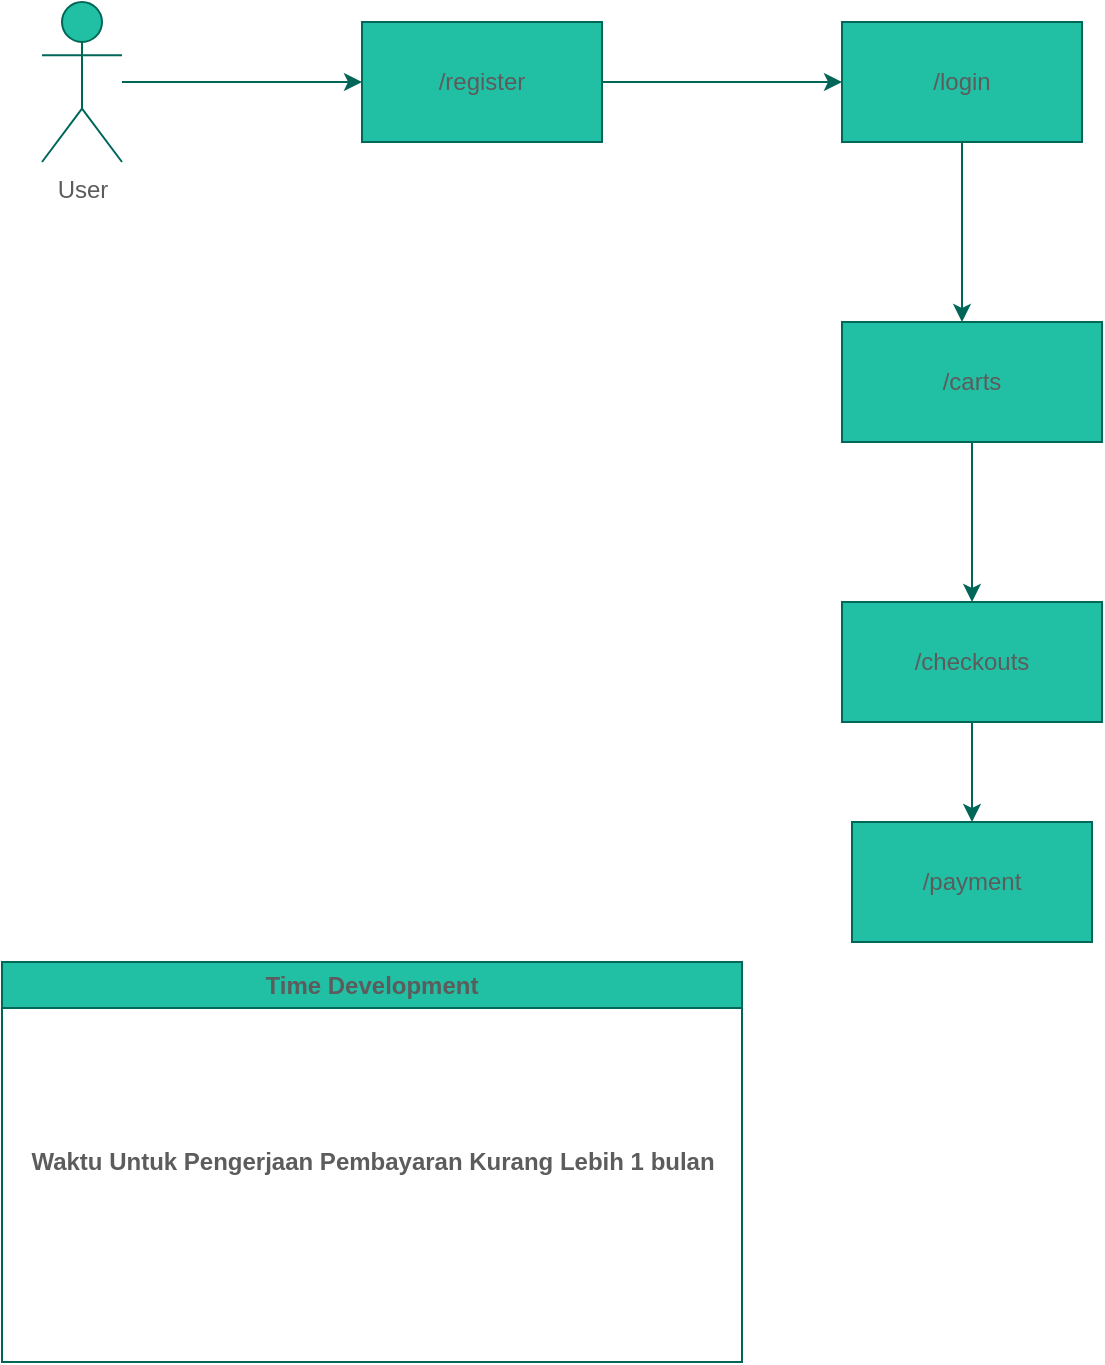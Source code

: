 <mxfile version="24.2.1" type="github">
  <diagram id="C5RBs43oDa-KdzZeNtuy" name="Page-1">
    <mxGraphModel dx="1389" dy="770" grid="1" gridSize="10" guides="1" tooltips="1" connect="1" arrows="1" fold="1" page="1" pageScale="1" pageWidth="827" pageHeight="1169" math="0" shadow="0">
      <root>
        <mxCell id="WIyWlLk6GJQsqaUBKTNV-0" />
        <mxCell id="WIyWlLk6GJQsqaUBKTNV-1" parent="WIyWlLk6GJQsqaUBKTNV-0" />
        <mxCell id="9B1v1pdBhvSLApPl_Ho6-3" style="edgeStyle=orthogonalEdgeStyle;rounded=0;orthogonalLoop=1;jettySize=auto;html=1;labelBackgroundColor=none;strokeColor=#006658;fontColor=default;" edge="1" parent="WIyWlLk6GJQsqaUBKTNV-1" source="9B1v1pdBhvSLApPl_Ho6-0">
          <mxGeometry relative="1" as="geometry">
            <mxPoint x="240" y="200" as="targetPoint" />
          </mxGeometry>
        </mxCell>
        <mxCell id="9B1v1pdBhvSLApPl_Ho6-0" value="User&lt;div&gt;&lt;br&gt;&lt;/div&gt;" style="shape=umlActor;verticalLabelPosition=bottom;verticalAlign=top;html=1;outlineConnect=0;labelBackgroundColor=none;fillColor=#21C0A5;strokeColor=#006658;fontColor=#5C5C5C;" vertex="1" parent="WIyWlLk6GJQsqaUBKTNV-1">
          <mxGeometry x="80" y="160" width="40" height="80" as="geometry" />
        </mxCell>
        <mxCell id="9B1v1pdBhvSLApPl_Ho6-5" style="edgeStyle=orthogonalEdgeStyle;rounded=0;orthogonalLoop=1;jettySize=auto;html=1;labelBackgroundColor=none;strokeColor=#006658;fontColor=default;" edge="1" parent="WIyWlLk6GJQsqaUBKTNV-1" source="9B1v1pdBhvSLApPl_Ho6-4">
          <mxGeometry relative="1" as="geometry">
            <mxPoint x="480" y="200" as="targetPoint" />
          </mxGeometry>
        </mxCell>
        <mxCell id="9B1v1pdBhvSLApPl_Ho6-4" value="/register" style="rounded=0;whiteSpace=wrap;html=1;labelBackgroundColor=none;fillColor=#21C0A5;strokeColor=#006658;fontColor=#5C5C5C;" vertex="1" parent="WIyWlLk6GJQsqaUBKTNV-1">
          <mxGeometry x="240" y="170" width="120" height="60" as="geometry" />
        </mxCell>
        <mxCell id="9B1v1pdBhvSLApPl_Ho6-7" style="edgeStyle=orthogonalEdgeStyle;rounded=0;orthogonalLoop=1;jettySize=auto;html=1;labelBackgroundColor=none;strokeColor=#006658;fontColor=default;" edge="1" parent="WIyWlLk6GJQsqaUBKTNV-1" source="9B1v1pdBhvSLApPl_Ho6-6">
          <mxGeometry relative="1" as="geometry">
            <mxPoint x="540" y="320" as="targetPoint" />
          </mxGeometry>
        </mxCell>
        <mxCell id="9B1v1pdBhvSLApPl_Ho6-6" value="/login" style="rounded=0;whiteSpace=wrap;html=1;labelBackgroundColor=none;fillColor=#21C0A5;strokeColor=#006658;fontColor=#5C5C5C;" vertex="1" parent="WIyWlLk6GJQsqaUBKTNV-1">
          <mxGeometry x="480" y="170" width="120" height="60" as="geometry" />
        </mxCell>
        <mxCell id="9B1v1pdBhvSLApPl_Ho6-10" style="edgeStyle=orthogonalEdgeStyle;rounded=0;orthogonalLoop=1;jettySize=auto;html=1;labelBackgroundColor=none;strokeColor=#006658;fontColor=default;" edge="1" parent="WIyWlLk6GJQsqaUBKTNV-1" source="9B1v1pdBhvSLApPl_Ho6-8">
          <mxGeometry relative="1" as="geometry">
            <mxPoint x="545" y="460" as="targetPoint" />
          </mxGeometry>
        </mxCell>
        <mxCell id="9B1v1pdBhvSLApPl_Ho6-8" value="/carts" style="rounded=0;whiteSpace=wrap;html=1;labelBackgroundColor=none;fillColor=#21C0A5;strokeColor=#006658;fontColor=#5C5C5C;" vertex="1" parent="WIyWlLk6GJQsqaUBKTNV-1">
          <mxGeometry x="480" y="320" width="130" height="60" as="geometry" />
        </mxCell>
        <mxCell id="9B1v1pdBhvSLApPl_Ho6-12" style="edgeStyle=orthogonalEdgeStyle;rounded=0;orthogonalLoop=1;jettySize=auto;html=1;labelBackgroundColor=none;strokeColor=#006658;fontColor=default;" edge="1" parent="WIyWlLk6GJQsqaUBKTNV-1" source="9B1v1pdBhvSLApPl_Ho6-11" target="9B1v1pdBhvSLApPl_Ho6-13">
          <mxGeometry relative="1" as="geometry">
            <mxPoint x="545" y="600" as="targetPoint" />
          </mxGeometry>
        </mxCell>
        <mxCell id="9B1v1pdBhvSLApPl_Ho6-11" value="/checkouts" style="rounded=0;whiteSpace=wrap;html=1;labelBackgroundColor=none;fillColor=#21C0A5;strokeColor=#006658;fontColor=#5C5C5C;" vertex="1" parent="WIyWlLk6GJQsqaUBKTNV-1">
          <mxGeometry x="480" y="460" width="130" height="60" as="geometry" />
        </mxCell>
        <mxCell id="9B1v1pdBhvSLApPl_Ho6-13" value="/payment" style="rounded=0;whiteSpace=wrap;html=1;labelBackgroundColor=none;fillColor=#21C0A5;strokeColor=#006658;fontColor=#5C5C5C;" vertex="1" parent="WIyWlLk6GJQsqaUBKTNV-1">
          <mxGeometry x="485" y="570" width="120" height="60" as="geometry" />
        </mxCell>
        <mxCell id="9B1v1pdBhvSLApPl_Ho6-19" value="Time Development" style="swimlane;whiteSpace=wrap;html=1;strokeColor=#006658;fontColor=#5C5C5C;fillColor=#21C0A5;" vertex="1" parent="WIyWlLk6GJQsqaUBKTNV-1">
          <mxGeometry x="60" y="640" width="370" height="200" as="geometry" />
        </mxCell>
        <mxCell id="9B1v1pdBhvSLApPl_Ho6-21" value="&lt;b&gt;Waktu Untuk Pengerjaan Pembayaran Kurang Lebih 1 bulan&lt;/b&gt;" style="text;html=1;align=center;verticalAlign=middle;resizable=0;points=[];autosize=1;strokeColor=none;fillColor=none;fontColor=#5C5C5C;" vertex="1" parent="9B1v1pdBhvSLApPl_Ho6-19">
          <mxGeometry y="85" width="370" height="30" as="geometry" />
        </mxCell>
      </root>
    </mxGraphModel>
  </diagram>
</mxfile>
